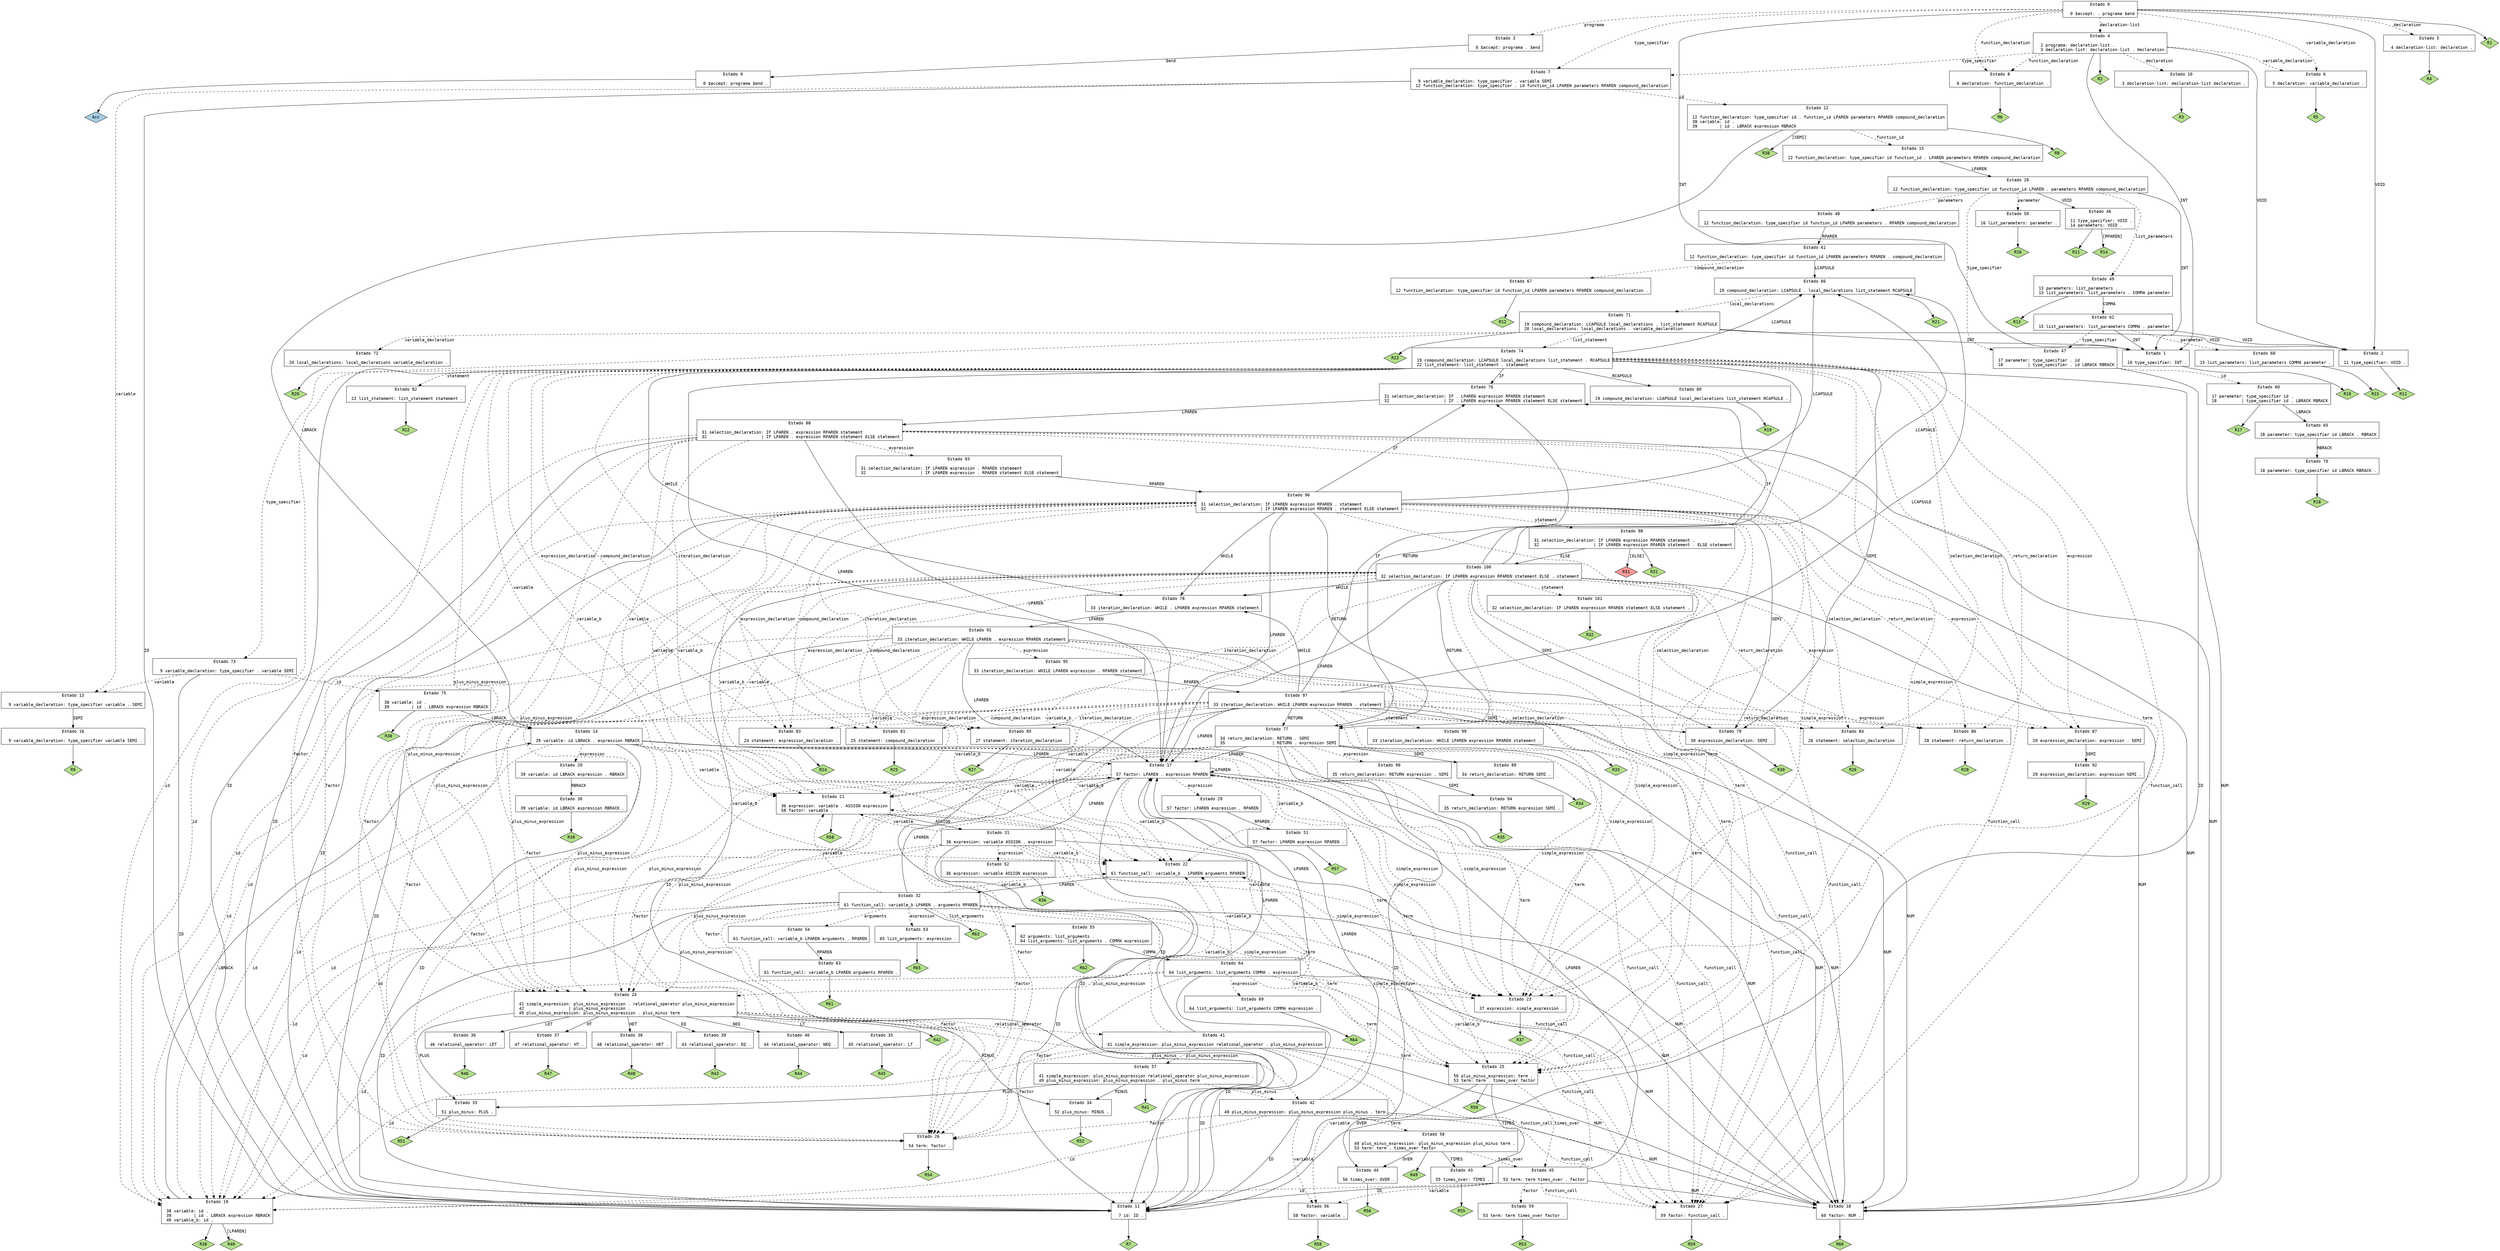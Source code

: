 // Gerado por GNU Bison 3.0.4.
// Relate erros para <bug-bison@gnu.org>.
// Site: <http://www.gnu.org/software/bison/>.

digraph "cminus.y"
{
  node [fontname = courier, shape = box, colorscheme = paired6]
  edge [fontname = courier]

  0 [label="Estado 0\n\l  0 $accept: . programa $end\l"]
  0 -> 1 [style=solid label="INT"]
  0 -> 2 [style=solid label="VOID"]
  0 -> 3 [style=dashed label="programa"]
  0 -> 4 [style=dashed label="declaration-list"]
  0 -> 5 [style=dashed label="declaration"]
  0 -> 6 [style=dashed label="variable_declaration"]
  0 -> 7 [style=dashed label="type_specifier"]
  0 -> 8 [style=dashed label="function_declaration"]
  0 -> "0R1" [style=solid]
 "0R1" [label="R1", fillcolor=3, shape=diamond, style=filled]
  1 [label="Estado 1\n\l 10 type_specifier: INT .\l"]
  1 -> "1R10" [style=solid]
 "1R10" [label="R10", fillcolor=3, shape=diamond, style=filled]
  2 [label="Estado 2\n\l 11 type_specifier: VOID .\l"]
  2 -> "2R11" [style=solid]
 "2R11" [label="R11", fillcolor=3, shape=diamond, style=filled]
  3 [label="Estado 3\n\l  0 $accept: programa . $end\l"]
  3 -> 9 [style=solid label="$end"]
  4 [label="Estado 4\n\l  2 programa: declaration-list .\l  3 declaration-list: declaration-list . declaration\l"]
  4 -> 1 [style=solid label="INT"]
  4 -> 2 [style=solid label="VOID"]
  4 -> 10 [style=dashed label="declaration"]
  4 -> 6 [style=dashed label="variable_declaration"]
  4 -> 7 [style=dashed label="type_specifier"]
  4 -> 8 [style=dashed label="function_declaration"]
  4 -> "4R2" [style=solid]
 "4R2" [label="R2", fillcolor=3, shape=diamond, style=filled]
  5 [label="Estado 5\n\l  4 declaration-list: declaration .\l"]
  5 -> "5R4" [style=solid]
 "5R4" [label="R4", fillcolor=3, shape=diamond, style=filled]
  6 [label="Estado 6\n\l  5 declaration: variable_declaration .\l"]
  6 -> "6R5" [style=solid]
 "6R5" [label="R5", fillcolor=3, shape=diamond, style=filled]
  7 [label="Estado 7\n\l  9 variable_declaration: type_specifier . variable SEMI\l 12 function_declaration: type_specifier . id function_id LPAREN parameters RPAREN compound_declaration\l"]
  7 -> 11 [style=solid label="ID"]
  7 -> 12 [style=dashed label="id"]
  7 -> 13 [style=dashed label="variable"]
  8 [label="Estado 8\n\l  6 declaration: function_declaration .\l"]
  8 -> "8R6" [style=solid]
 "8R6" [label="R6", fillcolor=3, shape=diamond, style=filled]
  9 [label="Estado 9\n\l  0 $accept: programa $end .\l"]
  9 -> "9R0" [style=solid]
 "9R0" [label="Acc", fillcolor=1, shape=diamond, style=filled]
  10 [label="Estado 10\n\l  3 declaration-list: declaration-list declaration .\l"]
  10 -> "10R3" [style=solid]
 "10R3" [label="R3", fillcolor=3, shape=diamond, style=filled]
  11 [label="Estado 11\n\l  7 id: ID .\l"]
  11 -> "11R7" [style=solid]
 "11R7" [label="R7", fillcolor=3, shape=diamond, style=filled]
  12 [label="Estado 12\n\l 12 function_declaration: type_specifier id . function_id LPAREN parameters RPAREN compound_declaration\l 38 variable: id .\l 39         | id . LBRACK expression RBRACK\l"]
  12 -> 14 [style=solid label="LBRACK"]
  12 -> 15 [style=dashed label="function_id"]
  12 -> "12R8" [style=solid]
 "12R8" [label="R8", fillcolor=3, shape=diamond, style=filled]
  12 -> "12R38" [label="[SEMI]", style=solid]
 "12R38" [label="R38", fillcolor=3, shape=diamond, style=filled]
  13 [label="Estado 13\n\l  9 variable_declaration: type_specifier variable . SEMI\l"]
  13 -> 16 [style=solid label="SEMI"]
  14 [label="Estado 14\n\l 39 variable: id LBRACK . expression RBRACK\l"]
  14 -> 17 [style=solid label="LPAREN"]
  14 -> 18 [style=solid label="NUM"]
  14 -> 11 [style=solid label="ID"]
  14 -> 19 [style=dashed label="id"]
  14 -> 20 [style=dashed label="expression"]
  14 -> 21 [style=dashed label="variable"]
  14 -> 22 [style=dashed label="variable_b"]
  14 -> 23 [style=dashed label="simple_expression"]
  14 -> 24 [style=dashed label="plus_minus_expression"]
  14 -> 25 [style=dashed label="term"]
  14 -> 26 [style=dashed label="factor"]
  14 -> 27 [style=dashed label="function_call"]
  15 [label="Estado 15\n\l 12 function_declaration: type_specifier id function_id . LPAREN parameters RPAREN compound_declaration\l"]
  15 -> 28 [style=solid label="LPAREN"]
  16 [label="Estado 16\n\l  9 variable_declaration: type_specifier variable SEMI .\l"]
  16 -> "16R9" [style=solid]
 "16R9" [label="R9", fillcolor=3, shape=diamond, style=filled]
  17 [label="Estado 17\n\l 57 factor: LPAREN . expression RPAREN\l"]
  17 -> 17 [style=solid label="LPAREN"]
  17 -> 18 [style=solid label="NUM"]
  17 -> 11 [style=solid label="ID"]
  17 -> 19 [style=dashed label="id"]
  17 -> 29 [style=dashed label="expression"]
  17 -> 21 [style=dashed label="variable"]
  17 -> 22 [style=dashed label="variable_b"]
  17 -> 23 [style=dashed label="simple_expression"]
  17 -> 24 [style=dashed label="plus_minus_expression"]
  17 -> 25 [style=dashed label="term"]
  17 -> 26 [style=dashed label="factor"]
  17 -> 27 [style=dashed label="function_call"]
  18 [label="Estado 18\n\l 60 factor: NUM .\l"]
  18 -> "18R60" [style=solid]
 "18R60" [label="R60", fillcolor=3, shape=diamond, style=filled]
  19 [label="Estado 19\n\l 38 variable: id .\l 39         | id . LBRACK expression RBRACK\l 40 variable_b: id .\l"]
  19 -> 14 [style=solid label="LBRACK"]
  19 -> "19R38" [style=solid]
 "19R38" [label="R38", fillcolor=3, shape=diamond, style=filled]
  19 -> "19R40" [label="[LPAREN]", style=solid]
 "19R40" [label="R40", fillcolor=3, shape=diamond, style=filled]
  20 [label="Estado 20\n\l 39 variable: id LBRACK expression . RBRACK\l"]
  20 -> 30 [style=solid label="RBRACK"]
  21 [label="Estado 21\n\l 36 expression: variable . ASSIGN expression\l 58 factor: variable .\l"]
  21 -> 31 [style=solid label="ASSIGN"]
  21 -> "21R58" [style=solid]
 "21R58" [label="R58", fillcolor=3, shape=diamond, style=filled]
  22 [label="Estado 22\n\l 61 function_call: variable_b . LPAREN arguments RPAREN\l"]
  22 -> 32 [style=solid label="LPAREN"]
  23 [label="Estado 23\n\l 37 expression: simple_expression .\l"]
  23 -> "23R37" [style=solid]
 "23R37" [label="R37", fillcolor=3, shape=diamond, style=filled]
  24 [label="Estado 24\n\l 41 simple_expression: plus_minus_expression . relational_operator plus_minus_expression\l 42                  | plus_minus_expression .\l 49 plus_minus_expression: plus_minus_expression . plus_minus term\l"]
  24 -> 33 [style=solid label="PLUS"]
  24 -> 34 [style=solid label="MINUS"]
  24 -> 35 [style=solid label="LT"]
  24 -> 36 [style=solid label="LET"]
  24 -> 37 [style=solid label="HT"]
  24 -> 38 [style=solid label="HET"]
  24 -> 39 [style=solid label="EQ"]
  24 -> 40 [style=solid label="NEQ"]
  24 -> 41 [style=dashed label="relational_operator"]
  24 -> 42 [style=dashed label="plus_minus"]
  24 -> "24R42" [style=solid]
 "24R42" [label="R42", fillcolor=3, shape=diamond, style=filled]
  25 [label="Estado 25\n\l 50 plus_minus_expression: term .\l 53 term: term . times_over factor\l"]
  25 -> 43 [style=solid label="TIMES"]
  25 -> 44 [style=solid label="OVER"]
  25 -> 45 [style=dashed label="times_over"]
  25 -> "25R50" [style=solid]
 "25R50" [label="R50", fillcolor=3, shape=diamond, style=filled]
  26 [label="Estado 26\n\l 54 term: factor .\l"]
  26 -> "26R54" [style=solid]
 "26R54" [label="R54", fillcolor=3, shape=diamond, style=filled]
  27 [label="Estado 27\n\l 59 factor: function_call .\l"]
  27 -> "27R59" [style=solid]
 "27R59" [label="R59", fillcolor=3, shape=diamond, style=filled]
  28 [label="Estado 28\n\l 12 function_declaration: type_specifier id function_id LPAREN . parameters RPAREN compound_declaration\l"]
  28 -> 1 [style=solid label="INT"]
  28 -> 46 [style=solid label="VOID"]
  28 -> 47 [style=dashed label="type_specifier"]
  28 -> 48 [style=dashed label="parameters"]
  28 -> 49 [style=dashed label="list_parameters"]
  28 -> 50 [style=dashed label="parameter"]
  29 [label="Estado 29\n\l 57 factor: LPAREN expression . RPAREN\l"]
  29 -> 51 [style=solid label="RPAREN"]
  30 [label="Estado 30\n\l 39 variable: id LBRACK expression RBRACK .\l"]
  30 -> "30R39" [style=solid]
 "30R39" [label="R39", fillcolor=3, shape=diamond, style=filled]
  31 [label="Estado 31\n\l 36 expression: variable ASSIGN . expression\l"]
  31 -> 17 [style=solid label="LPAREN"]
  31 -> 18 [style=solid label="NUM"]
  31 -> 11 [style=solid label="ID"]
  31 -> 19 [style=dashed label="id"]
  31 -> 52 [style=dashed label="expression"]
  31 -> 21 [style=dashed label="variable"]
  31 -> 22 [style=dashed label="variable_b"]
  31 -> 23 [style=dashed label="simple_expression"]
  31 -> 24 [style=dashed label="plus_minus_expression"]
  31 -> 25 [style=dashed label="term"]
  31 -> 26 [style=dashed label="factor"]
  31 -> 27 [style=dashed label="function_call"]
  32 [label="Estado 32\n\l 61 function_call: variable_b LPAREN . arguments RPAREN\l"]
  32 -> 17 [style=solid label="LPAREN"]
  32 -> 18 [style=solid label="NUM"]
  32 -> 11 [style=solid label="ID"]
  32 -> 19 [style=dashed label="id"]
  32 -> 53 [style=dashed label="expression"]
  32 -> 21 [style=dashed label="variable"]
  32 -> 22 [style=dashed label="variable_b"]
  32 -> 23 [style=dashed label="simple_expression"]
  32 -> 24 [style=dashed label="plus_minus_expression"]
  32 -> 25 [style=dashed label="term"]
  32 -> 26 [style=dashed label="factor"]
  32 -> 27 [style=dashed label="function_call"]
  32 -> 54 [style=dashed label="arguments"]
  32 -> 55 [style=dashed label="list_arguments"]
  32 -> "32R63" [style=solid]
 "32R63" [label="R63", fillcolor=3, shape=diamond, style=filled]
  33 [label="Estado 33\n\l 51 plus_minus: PLUS .\l"]
  33 -> "33R51" [style=solid]
 "33R51" [label="R51", fillcolor=3, shape=diamond, style=filled]
  34 [label="Estado 34\n\l 52 plus_minus: MINUS .\l"]
  34 -> "34R52" [style=solid]
 "34R52" [label="R52", fillcolor=3, shape=diamond, style=filled]
  35 [label="Estado 35\n\l 45 relational_operator: LT .\l"]
  35 -> "35R45" [style=solid]
 "35R45" [label="R45", fillcolor=3, shape=diamond, style=filled]
  36 [label="Estado 36\n\l 46 relational_operator: LET .\l"]
  36 -> "36R46" [style=solid]
 "36R46" [label="R46", fillcolor=3, shape=diamond, style=filled]
  37 [label="Estado 37\n\l 47 relational_operator: HT .\l"]
  37 -> "37R47" [style=solid]
 "37R47" [label="R47", fillcolor=3, shape=diamond, style=filled]
  38 [label="Estado 38\n\l 48 relational_operator: HET .\l"]
  38 -> "38R48" [style=solid]
 "38R48" [label="R48", fillcolor=3, shape=diamond, style=filled]
  39 [label="Estado 39\n\l 43 relational_operator: EQ .\l"]
  39 -> "39R43" [style=solid]
 "39R43" [label="R43", fillcolor=3, shape=diamond, style=filled]
  40 [label="Estado 40\n\l 44 relational_operator: NEQ .\l"]
  40 -> "40R44" [style=solid]
 "40R44" [label="R44", fillcolor=3, shape=diamond, style=filled]
  41 [label="Estado 41\n\l 41 simple_expression: plus_minus_expression relational_operator . plus_minus_expression\l"]
  41 -> 17 [style=solid label="LPAREN"]
  41 -> 18 [style=solid label="NUM"]
  41 -> 11 [style=solid label="ID"]
  41 -> 19 [style=dashed label="id"]
  41 -> 56 [style=dashed label="variable"]
  41 -> 22 [style=dashed label="variable_b"]
  41 -> 57 [style=dashed label="plus_minus_expression"]
  41 -> 25 [style=dashed label="term"]
  41 -> 26 [style=dashed label="factor"]
  41 -> 27 [style=dashed label="function_call"]
  42 [label="Estado 42\n\l 49 plus_minus_expression: plus_minus_expression plus_minus . term\l"]
  42 -> 17 [style=solid label="LPAREN"]
  42 -> 18 [style=solid label="NUM"]
  42 -> 11 [style=solid label="ID"]
  42 -> 19 [style=dashed label="id"]
  42 -> 56 [style=dashed label="variable"]
  42 -> 22 [style=dashed label="variable_b"]
  42 -> 58 [style=dashed label="term"]
  42 -> 26 [style=dashed label="factor"]
  42 -> 27 [style=dashed label="function_call"]
  43 [label="Estado 43\n\l 55 times_over: TIMES .\l"]
  43 -> "43R55" [style=solid]
 "43R55" [label="R55", fillcolor=3, shape=diamond, style=filled]
  44 [label="Estado 44\n\l 56 times_over: OVER .\l"]
  44 -> "44R56" [style=solid]
 "44R56" [label="R56", fillcolor=3, shape=diamond, style=filled]
  45 [label="Estado 45\n\l 53 term: term times_over . factor\l"]
  45 -> 17 [style=solid label="LPAREN"]
  45 -> 18 [style=solid label="NUM"]
  45 -> 11 [style=solid label="ID"]
  45 -> 19 [style=dashed label="id"]
  45 -> 56 [style=dashed label="variable"]
  45 -> 22 [style=dashed label="variable_b"]
  45 -> 59 [style=dashed label="factor"]
  45 -> 27 [style=dashed label="function_call"]
  46 [label="Estado 46\n\l 11 type_specifier: VOID .\l 14 parameters: VOID .\l"]
  46 -> "46R11" [style=solid]
 "46R11" [label="R11", fillcolor=3, shape=diamond, style=filled]
  46 -> "46R14" [label="[RPAREN]", style=solid]
 "46R14" [label="R14", fillcolor=3, shape=diamond, style=filled]
  47 [label="Estado 47\n\l 17 parameter: type_specifier . id\l 18          | type_specifier . id LBRACK RBRACK\l"]
  47 -> 11 [style=solid label="ID"]
  47 -> 60 [style=dashed label="id"]
  48 [label="Estado 48\n\l 12 function_declaration: type_specifier id function_id LPAREN parameters . RPAREN compound_declaration\l"]
  48 -> 61 [style=solid label="RPAREN"]
  49 [label="Estado 49\n\l 13 parameters: list_parameters .\l 15 list_parameters: list_parameters . COMMA parameter\l"]
  49 -> 62 [style=solid label="COMMA"]
  49 -> "49R13" [style=solid]
 "49R13" [label="R13", fillcolor=3, shape=diamond, style=filled]
  50 [label="Estado 50\n\l 16 list_parameters: parameter .\l"]
  50 -> "50R16" [style=solid]
 "50R16" [label="R16", fillcolor=3, shape=diamond, style=filled]
  51 [label="Estado 51\n\l 57 factor: LPAREN expression RPAREN .\l"]
  51 -> "51R57" [style=solid]
 "51R57" [label="R57", fillcolor=3, shape=diamond, style=filled]
  52 [label="Estado 52\n\l 36 expression: variable ASSIGN expression .\l"]
  52 -> "52R36" [style=solid]
 "52R36" [label="R36", fillcolor=3, shape=diamond, style=filled]
  53 [label="Estado 53\n\l 65 list_arguments: expression .\l"]
  53 -> "53R65" [style=solid]
 "53R65" [label="R65", fillcolor=3, shape=diamond, style=filled]
  54 [label="Estado 54\n\l 61 function_call: variable_b LPAREN arguments . RPAREN\l"]
  54 -> 63 [style=solid label="RPAREN"]
  55 [label="Estado 55\n\l 62 arguments: list_arguments .\l 64 list_arguments: list_arguments . COMMA expression\l"]
  55 -> 64 [style=solid label="COMMA"]
  55 -> "55R62" [style=solid]
 "55R62" [label="R62", fillcolor=3, shape=diamond, style=filled]
  56 [label="Estado 56\n\l 58 factor: variable .\l"]
  56 -> "56R58" [style=solid]
 "56R58" [label="R58", fillcolor=3, shape=diamond, style=filled]
  57 [label="Estado 57\n\l 41 simple_expression: plus_minus_expression relational_operator plus_minus_expression .\l 49 plus_minus_expression: plus_minus_expression . plus_minus term\l"]
  57 -> 33 [style=solid label="PLUS"]
  57 -> 34 [style=solid label="MINUS"]
  57 -> 42 [style=dashed label="plus_minus"]
  57 -> "57R41" [style=solid]
 "57R41" [label="R41", fillcolor=3, shape=diamond, style=filled]
  58 [label="Estado 58\n\l 49 plus_minus_expression: plus_minus_expression plus_minus term .\l 53 term: term . times_over factor\l"]
  58 -> 43 [style=solid label="TIMES"]
  58 -> 44 [style=solid label="OVER"]
  58 -> 45 [style=dashed label="times_over"]
  58 -> "58R49" [style=solid]
 "58R49" [label="R49", fillcolor=3, shape=diamond, style=filled]
  59 [label="Estado 59\n\l 53 term: term times_over factor .\l"]
  59 -> "59R53" [style=solid]
 "59R53" [label="R53", fillcolor=3, shape=diamond, style=filled]
  60 [label="Estado 60\n\l 17 parameter: type_specifier id .\l 18          | type_specifier id . LBRACK RBRACK\l"]
  60 -> 65 [style=solid label="LBRACK"]
  60 -> "60R17" [style=solid]
 "60R17" [label="R17", fillcolor=3, shape=diamond, style=filled]
  61 [label="Estado 61\n\l 12 function_declaration: type_specifier id function_id LPAREN parameters RPAREN . compound_declaration\l"]
  61 -> 66 [style=solid label="LCAPSULE"]
  61 -> 67 [style=dashed label="compound_declaration"]
  62 [label="Estado 62\n\l 15 list_parameters: list_parameters COMMA . parameter\l"]
  62 -> 1 [style=solid label="INT"]
  62 -> 2 [style=solid label="VOID"]
  62 -> 47 [style=dashed label="type_specifier"]
  62 -> 68 [style=dashed label="parameter"]
  63 [label="Estado 63\n\l 61 function_call: variable_b LPAREN arguments RPAREN .\l"]
  63 -> "63R61" [style=solid]
 "63R61" [label="R61", fillcolor=3, shape=diamond, style=filled]
  64 [label="Estado 64\n\l 64 list_arguments: list_arguments COMMA . expression\l"]
  64 -> 17 [style=solid label="LPAREN"]
  64 -> 18 [style=solid label="NUM"]
  64 -> 11 [style=solid label="ID"]
  64 -> 19 [style=dashed label="id"]
  64 -> 69 [style=dashed label="expression"]
  64 -> 21 [style=dashed label="variable"]
  64 -> 22 [style=dashed label="variable_b"]
  64 -> 23 [style=dashed label="simple_expression"]
  64 -> 24 [style=dashed label="plus_minus_expression"]
  64 -> 25 [style=dashed label="term"]
  64 -> 26 [style=dashed label="factor"]
  64 -> 27 [style=dashed label="function_call"]
  65 [label="Estado 65\n\l 18 parameter: type_specifier id LBRACK . RBRACK\l"]
  65 -> 70 [style=solid label="RBRACK"]
  66 [label="Estado 66\n\l 19 compound_declaration: LCAPSULE . local_declarations list_statement RCAPSULE\l"]
  66 -> 71 [style=dashed label="local_declarations"]
  66 -> "66R21" [style=solid]
 "66R21" [label="R21", fillcolor=3, shape=diamond, style=filled]
  67 [label="Estado 67\n\l 12 function_declaration: type_specifier id function_id LPAREN parameters RPAREN compound_declaration .\l"]
  67 -> "67R12" [style=solid]
 "67R12" [label="R12", fillcolor=3, shape=diamond, style=filled]
  68 [label="Estado 68\n\l 15 list_parameters: list_parameters COMMA parameter .\l"]
  68 -> "68R15" [style=solid]
 "68R15" [label="R15", fillcolor=3, shape=diamond, style=filled]
  69 [label="Estado 69\n\l 64 list_arguments: list_arguments COMMA expression .\l"]
  69 -> "69R64" [style=solid]
 "69R64" [label="R64", fillcolor=3, shape=diamond, style=filled]
  70 [label="Estado 70\n\l 18 parameter: type_specifier id LBRACK RBRACK .\l"]
  70 -> "70R18" [style=solid]
 "70R18" [label="R18", fillcolor=3, shape=diamond, style=filled]
  71 [label="Estado 71\n\l 19 compound_declaration: LCAPSULE local_declarations . list_statement RCAPSULE\l 20 local_declarations: local_declarations . variable_declaration\l"]
  71 -> 1 [style=solid label="INT"]
  71 -> 2 [style=solid label="VOID"]
  71 -> 72 [style=dashed label="variable_declaration"]
  71 -> 73 [style=dashed label="type_specifier"]
  71 -> 74 [style=dashed label="list_statement"]
  71 -> "71R23" [style=solid]
 "71R23" [label="R23", fillcolor=3, shape=diamond, style=filled]
  72 [label="Estado 72\n\l 20 local_declarations: local_declarations variable_declaration .\l"]
  72 -> "72R20" [style=solid]
 "72R20" [label="R20", fillcolor=3, shape=diamond, style=filled]
  73 [label="Estado 73\n\l  9 variable_declaration: type_specifier . variable SEMI\l"]
  73 -> 11 [style=solid label="ID"]
  73 -> 75 [style=dashed label="id"]
  73 -> 13 [style=dashed label="variable"]
  74 [label="Estado 74\n\l 19 compound_declaration: LCAPSULE local_declarations list_statement . RCAPSULE\l 22 list_statement: list_statement . statement\l"]
  74 -> 76 [style=solid label="IF"]
  74 -> 77 [style=solid label="RETURN"]
  74 -> 78 [style=solid label="WHILE"]
  74 -> 79 [style=solid label="SEMI"]
  74 -> 17 [style=solid label="LPAREN"]
  74 -> 66 [style=solid label="LCAPSULE"]
  74 -> 80 [style=solid label="RCAPSULE"]
  74 -> 18 [style=solid label="NUM"]
  74 -> 11 [style=solid label="ID"]
  74 -> 19 [style=dashed label="id"]
  74 -> 81 [style=dashed label="compound_declaration"]
  74 -> 82 [style=dashed label="statement"]
  74 -> 83 [style=dashed label="expression_declaration"]
  74 -> 84 [style=dashed label="selection_declaration"]
  74 -> 85 [style=dashed label="iteration_declaration"]
  74 -> 86 [style=dashed label="return_declaration"]
  74 -> 87 [style=dashed label="expression"]
  74 -> 21 [style=dashed label="variable"]
  74 -> 22 [style=dashed label="variable_b"]
  74 -> 23 [style=dashed label="simple_expression"]
  74 -> 24 [style=dashed label="plus_minus_expression"]
  74 -> 25 [style=dashed label="term"]
  74 -> 26 [style=dashed label="factor"]
  74 -> 27 [style=dashed label="function_call"]
  75 [label="Estado 75\n\l 38 variable: id .\l 39         | id . LBRACK expression RBRACK\l"]
  75 -> 14 [style=solid label="LBRACK"]
  75 -> "75R38" [style=solid]
 "75R38" [label="R38", fillcolor=3, shape=diamond, style=filled]
  76 [label="Estado 76\n\l 31 selection_declaration: IF . LPAREN expression RPAREN statement\l 32                      | IF . LPAREN expression RPAREN statement ELSE statement\l"]
  76 -> 88 [style=solid label="LPAREN"]
  77 [label="Estado 77\n\l 34 return_declaration: RETURN . SEMI\l 35                   | RETURN . expression SEMI\l"]
  77 -> 89 [style=solid label="SEMI"]
  77 -> 17 [style=solid label="LPAREN"]
  77 -> 18 [style=solid label="NUM"]
  77 -> 11 [style=solid label="ID"]
  77 -> 19 [style=dashed label="id"]
  77 -> 90 [style=dashed label="expression"]
  77 -> 21 [style=dashed label="variable"]
  77 -> 22 [style=dashed label="variable_b"]
  77 -> 23 [style=dashed label="simple_expression"]
  77 -> 24 [style=dashed label="plus_minus_expression"]
  77 -> 25 [style=dashed label="term"]
  77 -> 26 [style=dashed label="factor"]
  77 -> 27 [style=dashed label="function_call"]
  78 [label="Estado 78\n\l 33 iteration_declaration: WHILE . LPAREN expression RPAREN statement\l"]
  78 -> 91 [style=solid label="LPAREN"]
  79 [label="Estado 79\n\l 30 expression_declaration: SEMI .\l"]
  79 -> "79R30" [style=solid]
 "79R30" [label="R30", fillcolor=3, shape=diamond, style=filled]
  80 [label="Estado 80\n\l 19 compound_declaration: LCAPSULE local_declarations list_statement RCAPSULE .\l"]
  80 -> "80R19" [style=solid]
 "80R19" [label="R19", fillcolor=3, shape=diamond, style=filled]
  81 [label="Estado 81\n\l 25 statement: compound_declaration .\l"]
  81 -> "81R25" [style=solid]
 "81R25" [label="R25", fillcolor=3, shape=diamond, style=filled]
  82 [label="Estado 82\n\l 22 list_statement: list_statement statement .\l"]
  82 -> "82R22" [style=solid]
 "82R22" [label="R22", fillcolor=3, shape=diamond, style=filled]
  83 [label="Estado 83\n\l 24 statement: expression_declaration .\l"]
  83 -> "83R24" [style=solid]
 "83R24" [label="R24", fillcolor=3, shape=diamond, style=filled]
  84 [label="Estado 84\n\l 26 statement: selection_declaration .\l"]
  84 -> "84R26" [style=solid]
 "84R26" [label="R26", fillcolor=3, shape=diamond, style=filled]
  85 [label="Estado 85\n\l 27 statement: iteration_declaration .\l"]
  85 -> "85R27" [style=solid]
 "85R27" [label="R27", fillcolor=3, shape=diamond, style=filled]
  86 [label="Estado 86\n\l 28 statement: return_declaration .\l"]
  86 -> "86R28" [style=solid]
 "86R28" [label="R28", fillcolor=3, shape=diamond, style=filled]
  87 [label="Estado 87\n\l 29 expression_declaration: expression . SEMI\l"]
  87 -> 92 [style=solid label="SEMI"]
  88 [label="Estado 88\n\l 31 selection_declaration: IF LPAREN . expression RPAREN statement\l 32                      | IF LPAREN . expression RPAREN statement ELSE statement\l"]
  88 -> 17 [style=solid label="LPAREN"]
  88 -> 18 [style=solid label="NUM"]
  88 -> 11 [style=solid label="ID"]
  88 -> 19 [style=dashed label="id"]
  88 -> 93 [style=dashed label="expression"]
  88 -> 21 [style=dashed label="variable"]
  88 -> 22 [style=dashed label="variable_b"]
  88 -> 23 [style=dashed label="simple_expression"]
  88 -> 24 [style=dashed label="plus_minus_expression"]
  88 -> 25 [style=dashed label="term"]
  88 -> 26 [style=dashed label="factor"]
  88 -> 27 [style=dashed label="function_call"]
  89 [label="Estado 89\n\l 34 return_declaration: RETURN SEMI .\l"]
  89 -> "89R34" [style=solid]
 "89R34" [label="R34", fillcolor=3, shape=diamond, style=filled]
  90 [label="Estado 90\n\l 35 return_declaration: RETURN expression . SEMI\l"]
  90 -> 94 [style=solid label="SEMI"]
  91 [label="Estado 91\n\l 33 iteration_declaration: WHILE LPAREN . expression RPAREN statement\l"]
  91 -> 17 [style=solid label="LPAREN"]
  91 -> 18 [style=solid label="NUM"]
  91 -> 11 [style=solid label="ID"]
  91 -> 19 [style=dashed label="id"]
  91 -> 95 [style=dashed label="expression"]
  91 -> 21 [style=dashed label="variable"]
  91 -> 22 [style=dashed label="variable_b"]
  91 -> 23 [style=dashed label="simple_expression"]
  91 -> 24 [style=dashed label="plus_minus_expression"]
  91 -> 25 [style=dashed label="term"]
  91 -> 26 [style=dashed label="factor"]
  91 -> 27 [style=dashed label="function_call"]
  92 [label="Estado 92\n\l 29 expression_declaration: expression SEMI .\l"]
  92 -> "92R29" [style=solid]
 "92R29" [label="R29", fillcolor=3, shape=diamond, style=filled]
  93 [label="Estado 93\n\l 31 selection_declaration: IF LPAREN expression . RPAREN statement\l 32                      | IF LPAREN expression . RPAREN statement ELSE statement\l"]
  93 -> 96 [style=solid label="RPAREN"]
  94 [label="Estado 94\n\l 35 return_declaration: RETURN expression SEMI .\l"]
  94 -> "94R35" [style=solid]
 "94R35" [label="R35", fillcolor=3, shape=diamond, style=filled]
  95 [label="Estado 95\n\l 33 iteration_declaration: WHILE LPAREN expression . RPAREN statement\l"]
  95 -> 97 [style=solid label="RPAREN"]
  96 [label="Estado 96\n\l 31 selection_declaration: IF LPAREN expression RPAREN . statement\l 32                      | IF LPAREN expression RPAREN . statement ELSE statement\l"]
  96 -> 76 [style=solid label="IF"]
  96 -> 77 [style=solid label="RETURN"]
  96 -> 78 [style=solid label="WHILE"]
  96 -> 79 [style=solid label="SEMI"]
  96 -> 17 [style=solid label="LPAREN"]
  96 -> 66 [style=solid label="LCAPSULE"]
  96 -> 18 [style=solid label="NUM"]
  96 -> 11 [style=solid label="ID"]
  96 -> 19 [style=dashed label="id"]
  96 -> 81 [style=dashed label="compound_declaration"]
  96 -> 98 [style=dashed label="statement"]
  96 -> 83 [style=dashed label="expression_declaration"]
  96 -> 84 [style=dashed label="selection_declaration"]
  96 -> 85 [style=dashed label="iteration_declaration"]
  96 -> 86 [style=dashed label="return_declaration"]
  96 -> 87 [style=dashed label="expression"]
  96 -> 21 [style=dashed label="variable"]
  96 -> 22 [style=dashed label="variable_b"]
  96 -> 23 [style=dashed label="simple_expression"]
  96 -> 24 [style=dashed label="plus_minus_expression"]
  96 -> 25 [style=dashed label="term"]
  96 -> 26 [style=dashed label="factor"]
  96 -> 27 [style=dashed label="function_call"]
  97 [label="Estado 97\n\l 33 iteration_declaration: WHILE LPAREN expression RPAREN . statement\l"]
  97 -> 76 [style=solid label="IF"]
  97 -> 77 [style=solid label="RETURN"]
  97 -> 78 [style=solid label="WHILE"]
  97 -> 79 [style=solid label="SEMI"]
  97 -> 17 [style=solid label="LPAREN"]
  97 -> 66 [style=solid label="LCAPSULE"]
  97 -> 18 [style=solid label="NUM"]
  97 -> 11 [style=solid label="ID"]
  97 -> 19 [style=dashed label="id"]
  97 -> 81 [style=dashed label="compound_declaration"]
  97 -> 99 [style=dashed label="statement"]
  97 -> 83 [style=dashed label="expression_declaration"]
  97 -> 84 [style=dashed label="selection_declaration"]
  97 -> 85 [style=dashed label="iteration_declaration"]
  97 -> 86 [style=dashed label="return_declaration"]
  97 -> 87 [style=dashed label="expression"]
  97 -> 21 [style=dashed label="variable"]
  97 -> 22 [style=dashed label="variable_b"]
  97 -> 23 [style=dashed label="simple_expression"]
  97 -> 24 [style=dashed label="plus_minus_expression"]
  97 -> 25 [style=dashed label="term"]
  97 -> 26 [style=dashed label="factor"]
  97 -> 27 [style=dashed label="function_call"]
  98 [label="Estado 98\n\l 31 selection_declaration: IF LPAREN expression RPAREN statement .\l 32                      | IF LPAREN expression RPAREN statement . ELSE statement\l"]
  98 -> 100 [style=solid label="ELSE"]
  98 -> "98R31d" [label="[ELSE]", style=solid]
 "98R31d" [label="R31", fillcolor=5, shape=diamond, style=filled]
  98 -> "98R31" [style=solid]
 "98R31" [label="R31", fillcolor=3, shape=diamond, style=filled]
  99 [label="Estado 99\n\l 33 iteration_declaration: WHILE LPAREN expression RPAREN statement .\l"]
  99 -> "99R33" [style=solid]
 "99R33" [label="R33", fillcolor=3, shape=diamond, style=filled]
  100 [label="Estado 100\n\l 32 selection_declaration: IF LPAREN expression RPAREN statement ELSE . statement\l"]
  100 -> 76 [style=solid label="IF"]
  100 -> 77 [style=solid label="RETURN"]
  100 -> 78 [style=solid label="WHILE"]
  100 -> 79 [style=solid label="SEMI"]
  100 -> 17 [style=solid label="LPAREN"]
  100 -> 66 [style=solid label="LCAPSULE"]
  100 -> 18 [style=solid label="NUM"]
  100 -> 11 [style=solid label="ID"]
  100 -> 19 [style=dashed label="id"]
  100 -> 81 [style=dashed label="compound_declaration"]
  100 -> 101 [style=dashed label="statement"]
  100 -> 83 [style=dashed label="expression_declaration"]
  100 -> 84 [style=dashed label="selection_declaration"]
  100 -> 85 [style=dashed label="iteration_declaration"]
  100 -> 86 [style=dashed label="return_declaration"]
  100 -> 87 [style=dashed label="expression"]
  100 -> 21 [style=dashed label="variable"]
  100 -> 22 [style=dashed label="variable_b"]
  100 -> 23 [style=dashed label="simple_expression"]
  100 -> 24 [style=dashed label="plus_minus_expression"]
  100 -> 25 [style=dashed label="term"]
  100 -> 26 [style=dashed label="factor"]
  100 -> 27 [style=dashed label="function_call"]
  101 [label="Estado 101\n\l 32 selection_declaration: IF LPAREN expression RPAREN statement ELSE statement .\l"]
  101 -> "101R32" [style=solid]
 "101R32" [label="R32", fillcolor=3, shape=diamond, style=filled]
}
